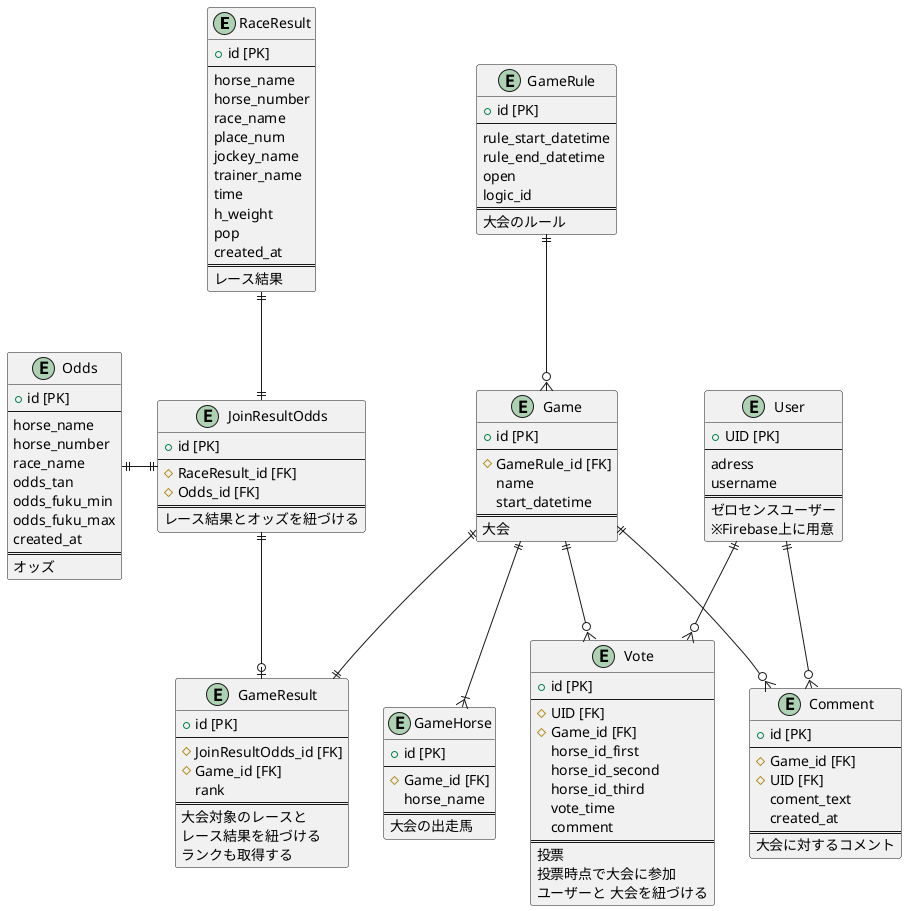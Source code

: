 @startuml zerosense

entity "RaceResult" as RaceResult {
  + id [PK]
  --
  horse_name
  horse_number
  race_name
  place_num
  jockey_name
  trainer_name
  time
  h_weight
  pop
  created_at
  ==
  レース結果
}

entity "Odds" as Odds {
  + id [PK]
  --
  horse_name
  horse_number
  race_name
  odds_tan
  odds_fuku_min
  odds_fuku_max
  created_at
  ==
  オッズ
}

entity "JoinResultOdds" as JoinResultOdds {
  + id [PK]
  --
  # RaceResult_id [FK]
  # Odds_id [FK]
  ==
  レース結果とオッズを紐づける
}

entity User {
  + UID [PK]
  --
  adress 
  username
  ==
  ゼロセンスユーザー
  ※Firebase上に用意
}

entity Game {
  + id [PK]
  --
  # GameRule_id [FK]
  name
  start_datetime
  ==
  大会
}

entity GameRule {
  + id [PK]
  --
  rule_start_datetime
  rule_end_datetime
  open
  logic_id
  ==
  大会のルール
}

entity Vote {
  + id [PK]
  --
  # UID [FK]
  # Game_id [FK]
  horse_id_first
  horse_id_second
  horse_id_third
  vote_time
  comment
  ==
  投票
  投票時点で大会に参加
  ユーザーと 大会を紐づける
}

entity GameResult{
  + id [PK]
  --
  # JoinResultOdds_id [FK]
  # Game_id [FK]
  rank
  ==
  大会対象のレースと
  レース結果を紐づける
  ランクも取得する  
}

entity GameHorse {
  + id [PK]
  --
  # Game_id [FK]
  horse_name
  ==
  大会の出走馬
}

entity Comment {
  + id [PK]
  --
  # Game_id [FK]
  # UID [FK]
  coment_text
  created_at
  ==
  大会に対するコメント
}

Game ||--|| GameResult
User ||--o{ Vote
Game ||--o{ Vote
Game ||--|{ GameHorse
User ||--o{ Comment
Game ||--o{ Comment
GameRule ||--o{ Game
RaceResult ||--|| JoinResultOdds
Odds ||-|| JoinResultOdds
JoinResultOdds ||--o|GameResult

@enduml

